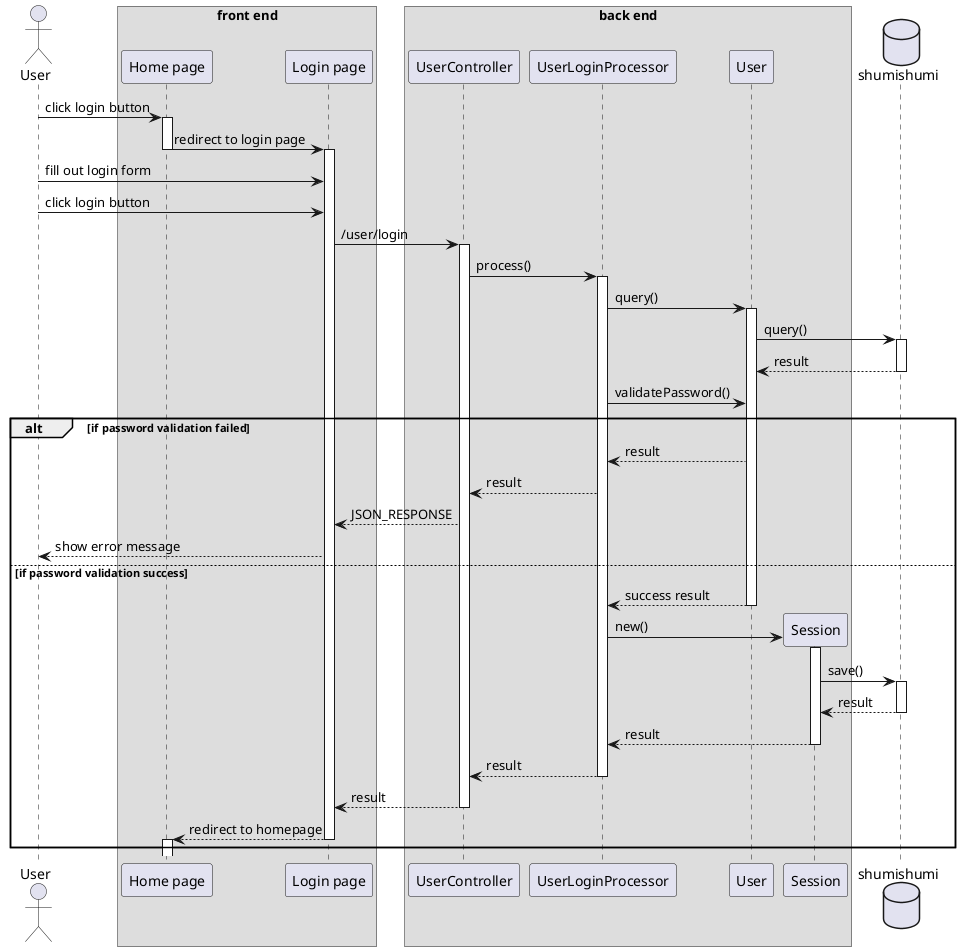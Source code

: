 @startuml login
'autonumber 1.1.1

actor User as u

box "front end"
participant "Home page" as home
participant "Login page" as login
end box

box "back end"
participant "UserController" as uc

participant "UserLoginProcessor" as loginproc

participant "User" as um
participant "Session" as sm
end box

database shumishumi as db

u -> home++ : click login button
home -> login --++ : redirect to login page

'autonumber inc a
u -> login : fill out login form
'autonumber inc a
u -> login : click login button

login -> uc++ : /user/login
uc -> loginproc++ : process()

loginproc -> um++ : query()
um -> db++ : query()
return result
loginproc -> um : validatePassword()
alt if password validation failed
    loginproc <-- um : result
    uc <-- loginproc : result

    login <-- uc : JSON_RESPONSE
    u <-- login : show error message
else if password validation success
    'autonumber inc b
    loginproc <-- um --: success result

    create sm
    loginproc -> sm++ : new()
    sm -> db++ : save()
    return result
    return result

    return result
    return result

    home <-- login --++ : redirect to homepage
end



@enduml
